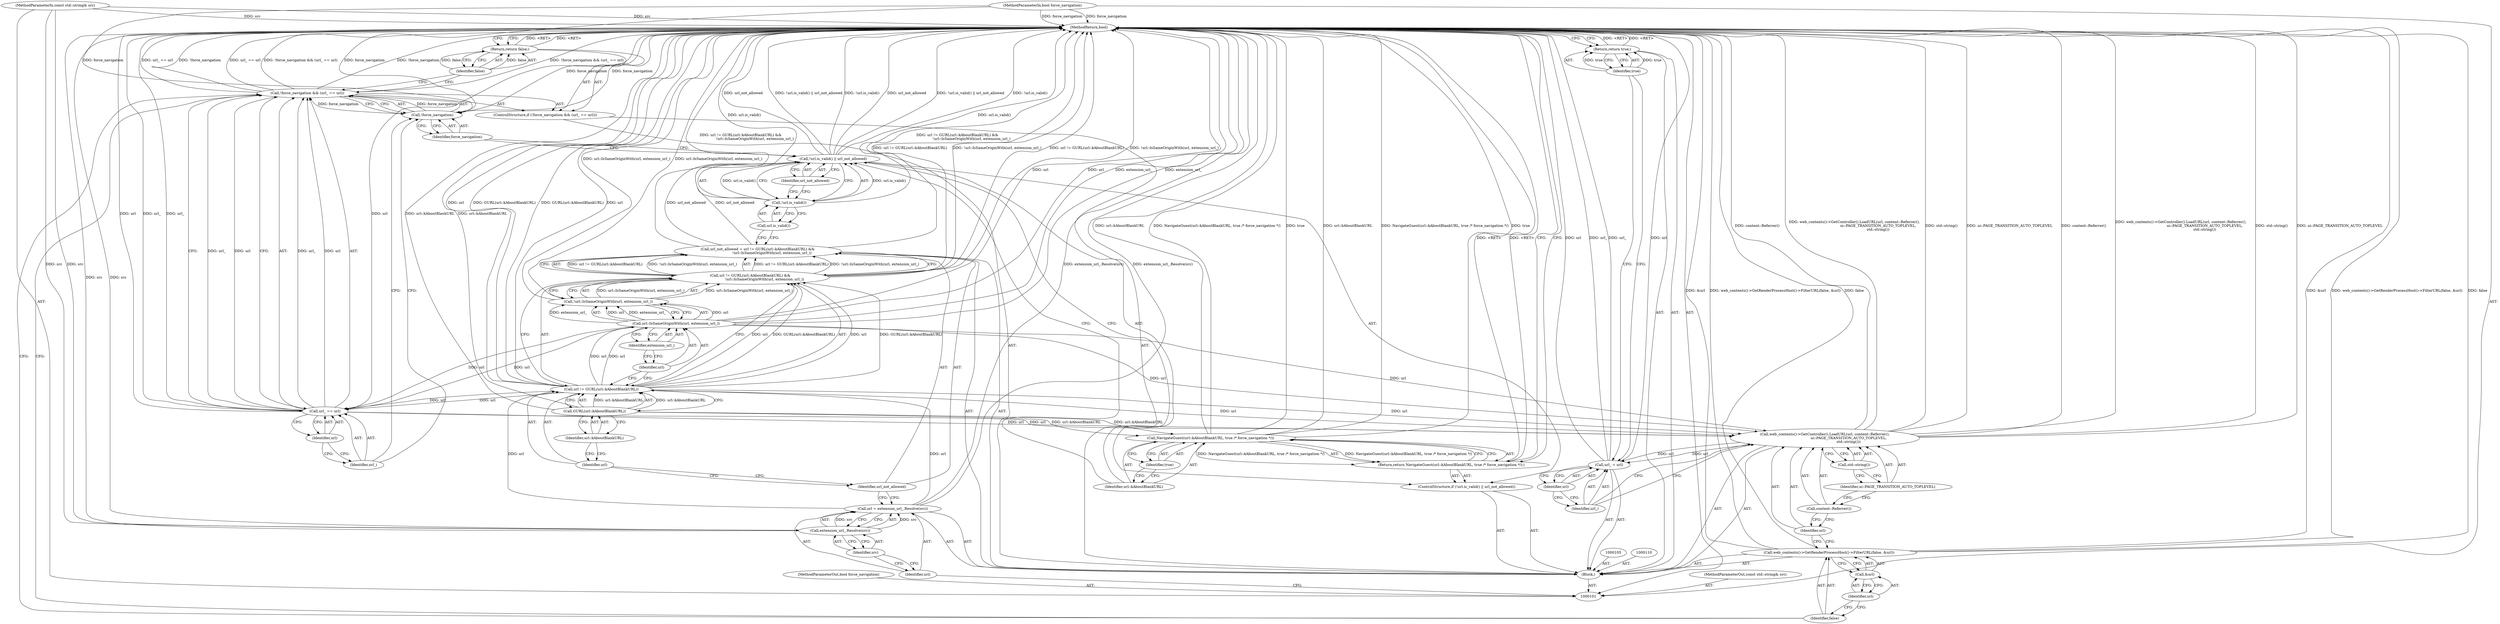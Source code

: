 digraph "0_Chrome_5c437bcc7a51edbef45242c5173cf7871fde2866_2" {
"1000154" [label="(MethodReturn,bool)"];
"1000102" [label="(MethodParameterIn,const std::string& src)"];
"1000233" [label="(MethodParameterOut,const std::string& src)"];
"1000131" [label="(ControlStructure,if (!force_navigation && (url_ == url)))"];
"1000135" [label="(Call,url_ == url)"];
"1000136" [label="(Identifier,url_)"];
"1000137" [label="(Identifier,url)"];
"1000132" [label="(Call,!force_navigation && (url_ == url))"];
"1000133" [label="(Call,!force_navigation)"];
"1000134" [label="(Identifier,force_navigation)"];
"1000139" [label="(Identifier,false)"];
"1000138" [label="(Return,return false;)"];
"1000140" [label="(Call,web_contents()->GetRenderProcessHost()->FilterURL(false, &url))"];
"1000141" [label="(Identifier,false)"];
"1000142" [label="(Call,&url)"];
"1000143" [label="(Identifier,url)"];
"1000144" [label="(Call,web_contents()->GetController().LoadURL(url, content::Referrer(),\n                                          ui::PAGE_TRANSITION_AUTO_TOPLEVEL,\n                                          std::string()))"];
"1000145" [label="(Identifier,url)"];
"1000146" [label="(Call,content::Referrer())"];
"1000147" [label="(Identifier,ui::PAGE_TRANSITION_AUTO_TOPLEVEL)"];
"1000148" [label="(Call,std::string())"];
"1000149" [label="(Call,url_ = url)"];
"1000150" [label="(Identifier,url_)"];
"1000151" [label="(Identifier,url)"];
"1000152" [label="(Return,return true;)"];
"1000153" [label="(Identifier,true)"];
"1000103" [label="(MethodParameterIn,bool force_navigation)"];
"1000234" [label="(MethodParameterOut,bool force_navigation)"];
"1000104" [label="(Block,)"];
"1000108" [label="(Call,extension_url_.Resolve(src))"];
"1000109" [label="(Identifier,src)"];
"1000106" [label="(Call,url = extension_url_.Resolve(src))"];
"1000107" [label="(Identifier,url)"];
"1000113" [label="(Call,url != GURL(url::kAboutBlankURL) &&\n                         !url::IsSameOriginWith(url, extension_url_))"];
"1000114" [label="(Call,url != GURL(url::kAboutBlankURL))"];
"1000115" [label="(Identifier,url)"];
"1000116" [label="(Call,GURL(url::kAboutBlankURL))"];
"1000117" [label="(Identifier,url::kAboutBlankURL)"];
"1000111" [label="(Call,url_not_allowed = url != GURL(url::kAboutBlankURL) &&\n                         !url::IsSameOriginWith(url, extension_url_))"];
"1000112" [label="(Identifier,url_not_allowed)"];
"1000118" [label="(Call,!url::IsSameOriginWith(url, extension_url_))"];
"1000119" [label="(Call,url::IsSameOriginWith(url, extension_url_))"];
"1000120" [label="(Identifier,url)"];
"1000121" [label="(Identifier,extension_url_)"];
"1000126" [label="(Identifier,url_not_allowed)"];
"1000122" [label="(ControlStructure,if (!url.is_valid() || url_not_allowed))"];
"1000123" [label="(Call,!url.is_valid() || url_not_allowed)"];
"1000124" [label="(Call,!url.is_valid())"];
"1000125" [label="(Call,url.is_valid())"];
"1000128" [label="(Call,NavigateGuest(url::kAboutBlankURL, true /* force_navigation */))"];
"1000129" [label="(Identifier,url::kAboutBlankURL)"];
"1000130" [label="(Identifier,true)"];
"1000127" [label="(Return,return NavigateGuest(url::kAboutBlankURL, true /* force_navigation */);)"];
"1000154" -> "1000101"  [label="AST: "];
"1000154" -> "1000127"  [label="CFG: "];
"1000154" -> "1000138"  [label="CFG: "];
"1000154" -> "1000152"  [label="CFG: "];
"1000152" -> "1000154"  [label="DDG: <RET>"];
"1000127" -> "1000154"  [label="DDG: <RET>"];
"1000138" -> "1000154"  [label="DDG: <RET>"];
"1000116" -> "1000154"  [label="DDG: url::kAboutBlankURL"];
"1000140" -> "1000154"  [label="DDG: &url"];
"1000140" -> "1000154"  [label="DDG: web_contents()->GetRenderProcessHost()->FilterURL(false, &url)"];
"1000140" -> "1000154"  [label="DDG: false"];
"1000124" -> "1000154"  [label="DDG: url.is_valid()"];
"1000106" -> "1000154"  [label="DDG: extension_url_.Resolve(src)"];
"1000149" -> "1000154"  [label="DDG: url"];
"1000149" -> "1000154"  [label="DDG: url_"];
"1000113" -> "1000154"  [label="DDG: url != GURL(url::kAboutBlankURL)"];
"1000113" -> "1000154"  [label="DDG: !url::IsSameOriginWith(url, extension_url_)"];
"1000135" -> "1000154"  [label="DDG: url_"];
"1000135" -> "1000154"  [label="DDG: url"];
"1000128" -> "1000154"  [label="DDG: NavigateGuest(url::kAboutBlankURL, true /* force_navigation */)"];
"1000128" -> "1000154"  [label="DDG: true"];
"1000128" -> "1000154"  [label="DDG: url::kAboutBlankURL"];
"1000118" -> "1000154"  [label="DDG: url::IsSameOriginWith(url, extension_url_)"];
"1000144" -> "1000154"  [label="DDG: content::Referrer()"];
"1000144" -> "1000154"  [label="DDG: web_contents()->GetController().LoadURL(url, content::Referrer(),\n                                          ui::PAGE_TRANSITION_AUTO_TOPLEVEL,\n                                          std::string())"];
"1000144" -> "1000154"  [label="DDG: std::string()"];
"1000144" -> "1000154"  [label="DDG: ui::PAGE_TRANSITION_AUTO_TOPLEVEL"];
"1000123" -> "1000154"  [label="DDG: !url.is_valid()"];
"1000123" -> "1000154"  [label="DDG: url_not_allowed"];
"1000123" -> "1000154"  [label="DDG: !url.is_valid() || url_not_allowed"];
"1000132" -> "1000154"  [label="DDG: !force_navigation && (url_ == url)"];
"1000132" -> "1000154"  [label="DDG: !force_navigation"];
"1000132" -> "1000154"  [label="DDG: url_ == url"];
"1000103" -> "1000154"  [label="DDG: force_navigation"];
"1000133" -> "1000154"  [label="DDG: force_navigation"];
"1000114" -> "1000154"  [label="DDG: url"];
"1000114" -> "1000154"  [label="DDG: GURL(url::kAboutBlankURL)"];
"1000119" -> "1000154"  [label="DDG: extension_url_"];
"1000119" -> "1000154"  [label="DDG: url"];
"1000102" -> "1000154"  [label="DDG: src"];
"1000111" -> "1000154"  [label="DDG: url != GURL(url::kAboutBlankURL) &&\n                         !url::IsSameOriginWith(url, extension_url_)"];
"1000108" -> "1000154"  [label="DDG: src"];
"1000102" -> "1000101"  [label="AST: "];
"1000102" -> "1000154"  [label="DDG: src"];
"1000102" -> "1000108"  [label="DDG: src"];
"1000233" -> "1000101"  [label="AST: "];
"1000131" -> "1000104"  [label="AST: "];
"1000132" -> "1000131"  [label="AST: "];
"1000138" -> "1000131"  [label="AST: "];
"1000135" -> "1000132"  [label="AST: "];
"1000135" -> "1000137"  [label="CFG: "];
"1000136" -> "1000135"  [label="AST: "];
"1000137" -> "1000135"  [label="AST: "];
"1000132" -> "1000135"  [label="CFG: "];
"1000135" -> "1000154"  [label="DDG: url_"];
"1000135" -> "1000154"  [label="DDG: url"];
"1000135" -> "1000132"  [label="DDG: url_"];
"1000135" -> "1000132"  [label="DDG: url"];
"1000114" -> "1000135"  [label="DDG: url"];
"1000119" -> "1000135"  [label="DDG: url"];
"1000135" -> "1000144"  [label="DDG: url"];
"1000136" -> "1000135"  [label="AST: "];
"1000136" -> "1000133"  [label="CFG: "];
"1000137" -> "1000136"  [label="CFG: "];
"1000137" -> "1000135"  [label="AST: "];
"1000137" -> "1000136"  [label="CFG: "];
"1000135" -> "1000137"  [label="CFG: "];
"1000132" -> "1000131"  [label="AST: "];
"1000132" -> "1000133"  [label="CFG: "];
"1000132" -> "1000135"  [label="CFG: "];
"1000133" -> "1000132"  [label="AST: "];
"1000135" -> "1000132"  [label="AST: "];
"1000139" -> "1000132"  [label="CFG: "];
"1000141" -> "1000132"  [label="CFG: "];
"1000132" -> "1000154"  [label="DDG: !force_navigation && (url_ == url)"];
"1000132" -> "1000154"  [label="DDG: !force_navigation"];
"1000132" -> "1000154"  [label="DDG: url_ == url"];
"1000133" -> "1000132"  [label="DDG: force_navigation"];
"1000135" -> "1000132"  [label="DDG: url_"];
"1000135" -> "1000132"  [label="DDG: url"];
"1000133" -> "1000132"  [label="AST: "];
"1000133" -> "1000134"  [label="CFG: "];
"1000134" -> "1000133"  [label="AST: "];
"1000136" -> "1000133"  [label="CFG: "];
"1000132" -> "1000133"  [label="CFG: "];
"1000133" -> "1000154"  [label="DDG: force_navigation"];
"1000133" -> "1000132"  [label="DDG: force_navigation"];
"1000103" -> "1000133"  [label="DDG: force_navigation"];
"1000134" -> "1000133"  [label="AST: "];
"1000134" -> "1000123"  [label="CFG: "];
"1000133" -> "1000134"  [label="CFG: "];
"1000139" -> "1000138"  [label="AST: "];
"1000139" -> "1000132"  [label="CFG: "];
"1000138" -> "1000139"  [label="CFG: "];
"1000139" -> "1000138"  [label="DDG: false"];
"1000138" -> "1000131"  [label="AST: "];
"1000138" -> "1000139"  [label="CFG: "];
"1000139" -> "1000138"  [label="AST: "];
"1000154" -> "1000138"  [label="CFG: "];
"1000138" -> "1000154"  [label="DDG: <RET>"];
"1000139" -> "1000138"  [label="DDG: false"];
"1000140" -> "1000104"  [label="AST: "];
"1000140" -> "1000142"  [label="CFG: "];
"1000141" -> "1000140"  [label="AST: "];
"1000142" -> "1000140"  [label="AST: "];
"1000145" -> "1000140"  [label="CFG: "];
"1000140" -> "1000154"  [label="DDG: &url"];
"1000140" -> "1000154"  [label="DDG: web_contents()->GetRenderProcessHost()->FilterURL(false, &url)"];
"1000140" -> "1000154"  [label="DDG: false"];
"1000141" -> "1000140"  [label="AST: "];
"1000141" -> "1000132"  [label="CFG: "];
"1000143" -> "1000141"  [label="CFG: "];
"1000142" -> "1000140"  [label="AST: "];
"1000142" -> "1000143"  [label="CFG: "];
"1000143" -> "1000142"  [label="AST: "];
"1000140" -> "1000142"  [label="CFG: "];
"1000143" -> "1000142"  [label="AST: "];
"1000143" -> "1000141"  [label="CFG: "];
"1000142" -> "1000143"  [label="CFG: "];
"1000144" -> "1000104"  [label="AST: "];
"1000144" -> "1000148"  [label="CFG: "];
"1000145" -> "1000144"  [label="AST: "];
"1000146" -> "1000144"  [label="AST: "];
"1000147" -> "1000144"  [label="AST: "];
"1000148" -> "1000144"  [label="AST: "];
"1000150" -> "1000144"  [label="CFG: "];
"1000144" -> "1000154"  [label="DDG: content::Referrer()"];
"1000144" -> "1000154"  [label="DDG: web_contents()->GetController().LoadURL(url, content::Referrer(),\n                                          ui::PAGE_TRANSITION_AUTO_TOPLEVEL,\n                                          std::string())"];
"1000144" -> "1000154"  [label="DDG: std::string()"];
"1000144" -> "1000154"  [label="DDG: ui::PAGE_TRANSITION_AUTO_TOPLEVEL"];
"1000114" -> "1000144"  [label="DDG: url"];
"1000119" -> "1000144"  [label="DDG: url"];
"1000135" -> "1000144"  [label="DDG: url"];
"1000144" -> "1000149"  [label="DDG: url"];
"1000145" -> "1000144"  [label="AST: "];
"1000145" -> "1000140"  [label="CFG: "];
"1000146" -> "1000145"  [label="CFG: "];
"1000146" -> "1000144"  [label="AST: "];
"1000146" -> "1000145"  [label="CFG: "];
"1000147" -> "1000146"  [label="CFG: "];
"1000147" -> "1000144"  [label="AST: "];
"1000147" -> "1000146"  [label="CFG: "];
"1000148" -> "1000147"  [label="CFG: "];
"1000148" -> "1000144"  [label="AST: "];
"1000148" -> "1000147"  [label="CFG: "];
"1000144" -> "1000148"  [label="CFG: "];
"1000149" -> "1000104"  [label="AST: "];
"1000149" -> "1000151"  [label="CFG: "];
"1000150" -> "1000149"  [label="AST: "];
"1000151" -> "1000149"  [label="AST: "];
"1000153" -> "1000149"  [label="CFG: "];
"1000149" -> "1000154"  [label="DDG: url"];
"1000149" -> "1000154"  [label="DDG: url_"];
"1000144" -> "1000149"  [label="DDG: url"];
"1000150" -> "1000149"  [label="AST: "];
"1000150" -> "1000144"  [label="CFG: "];
"1000151" -> "1000150"  [label="CFG: "];
"1000151" -> "1000149"  [label="AST: "];
"1000151" -> "1000150"  [label="CFG: "];
"1000149" -> "1000151"  [label="CFG: "];
"1000152" -> "1000104"  [label="AST: "];
"1000152" -> "1000153"  [label="CFG: "];
"1000153" -> "1000152"  [label="AST: "];
"1000154" -> "1000152"  [label="CFG: "];
"1000152" -> "1000154"  [label="DDG: <RET>"];
"1000153" -> "1000152"  [label="DDG: true"];
"1000153" -> "1000152"  [label="AST: "];
"1000153" -> "1000149"  [label="CFG: "];
"1000152" -> "1000153"  [label="CFG: "];
"1000153" -> "1000152"  [label="DDG: true"];
"1000103" -> "1000101"  [label="AST: "];
"1000103" -> "1000154"  [label="DDG: force_navigation"];
"1000103" -> "1000133"  [label="DDG: force_navigation"];
"1000234" -> "1000101"  [label="AST: "];
"1000104" -> "1000101"  [label="AST: "];
"1000105" -> "1000104"  [label="AST: "];
"1000106" -> "1000104"  [label="AST: "];
"1000110" -> "1000104"  [label="AST: "];
"1000111" -> "1000104"  [label="AST: "];
"1000122" -> "1000104"  [label="AST: "];
"1000131" -> "1000104"  [label="AST: "];
"1000140" -> "1000104"  [label="AST: "];
"1000144" -> "1000104"  [label="AST: "];
"1000149" -> "1000104"  [label="AST: "];
"1000152" -> "1000104"  [label="AST: "];
"1000108" -> "1000106"  [label="AST: "];
"1000108" -> "1000109"  [label="CFG: "];
"1000109" -> "1000108"  [label="AST: "];
"1000106" -> "1000108"  [label="CFG: "];
"1000108" -> "1000154"  [label="DDG: src"];
"1000108" -> "1000106"  [label="DDG: src"];
"1000102" -> "1000108"  [label="DDG: src"];
"1000109" -> "1000108"  [label="AST: "];
"1000109" -> "1000107"  [label="CFG: "];
"1000108" -> "1000109"  [label="CFG: "];
"1000106" -> "1000104"  [label="AST: "];
"1000106" -> "1000108"  [label="CFG: "];
"1000107" -> "1000106"  [label="AST: "];
"1000108" -> "1000106"  [label="AST: "];
"1000112" -> "1000106"  [label="CFG: "];
"1000106" -> "1000154"  [label="DDG: extension_url_.Resolve(src)"];
"1000108" -> "1000106"  [label="DDG: src"];
"1000106" -> "1000114"  [label="DDG: url"];
"1000107" -> "1000106"  [label="AST: "];
"1000107" -> "1000101"  [label="CFG: "];
"1000109" -> "1000107"  [label="CFG: "];
"1000113" -> "1000111"  [label="AST: "];
"1000113" -> "1000114"  [label="CFG: "];
"1000113" -> "1000118"  [label="CFG: "];
"1000114" -> "1000113"  [label="AST: "];
"1000118" -> "1000113"  [label="AST: "];
"1000111" -> "1000113"  [label="CFG: "];
"1000113" -> "1000154"  [label="DDG: url != GURL(url::kAboutBlankURL)"];
"1000113" -> "1000154"  [label="DDG: !url::IsSameOriginWith(url, extension_url_)"];
"1000113" -> "1000111"  [label="DDG: url != GURL(url::kAboutBlankURL)"];
"1000113" -> "1000111"  [label="DDG: !url::IsSameOriginWith(url, extension_url_)"];
"1000114" -> "1000113"  [label="DDG: url"];
"1000114" -> "1000113"  [label="DDG: GURL(url::kAboutBlankURL)"];
"1000118" -> "1000113"  [label="DDG: url::IsSameOriginWith(url, extension_url_)"];
"1000114" -> "1000113"  [label="AST: "];
"1000114" -> "1000116"  [label="CFG: "];
"1000115" -> "1000114"  [label="AST: "];
"1000116" -> "1000114"  [label="AST: "];
"1000120" -> "1000114"  [label="CFG: "];
"1000113" -> "1000114"  [label="CFG: "];
"1000114" -> "1000154"  [label="DDG: url"];
"1000114" -> "1000154"  [label="DDG: GURL(url::kAboutBlankURL)"];
"1000114" -> "1000113"  [label="DDG: url"];
"1000114" -> "1000113"  [label="DDG: GURL(url::kAboutBlankURL)"];
"1000106" -> "1000114"  [label="DDG: url"];
"1000116" -> "1000114"  [label="DDG: url::kAboutBlankURL"];
"1000114" -> "1000119"  [label="DDG: url"];
"1000114" -> "1000135"  [label="DDG: url"];
"1000114" -> "1000144"  [label="DDG: url"];
"1000115" -> "1000114"  [label="AST: "];
"1000115" -> "1000112"  [label="CFG: "];
"1000117" -> "1000115"  [label="CFG: "];
"1000116" -> "1000114"  [label="AST: "];
"1000116" -> "1000117"  [label="CFG: "];
"1000117" -> "1000116"  [label="AST: "];
"1000114" -> "1000116"  [label="CFG: "];
"1000116" -> "1000154"  [label="DDG: url::kAboutBlankURL"];
"1000116" -> "1000114"  [label="DDG: url::kAboutBlankURL"];
"1000116" -> "1000128"  [label="DDG: url::kAboutBlankURL"];
"1000117" -> "1000116"  [label="AST: "];
"1000117" -> "1000115"  [label="CFG: "];
"1000116" -> "1000117"  [label="CFG: "];
"1000111" -> "1000104"  [label="AST: "];
"1000111" -> "1000113"  [label="CFG: "];
"1000112" -> "1000111"  [label="AST: "];
"1000113" -> "1000111"  [label="AST: "];
"1000125" -> "1000111"  [label="CFG: "];
"1000111" -> "1000154"  [label="DDG: url != GURL(url::kAboutBlankURL) &&\n                         !url::IsSameOriginWith(url, extension_url_)"];
"1000113" -> "1000111"  [label="DDG: url != GURL(url::kAboutBlankURL)"];
"1000113" -> "1000111"  [label="DDG: !url::IsSameOriginWith(url, extension_url_)"];
"1000111" -> "1000123"  [label="DDG: url_not_allowed"];
"1000112" -> "1000111"  [label="AST: "];
"1000112" -> "1000106"  [label="CFG: "];
"1000115" -> "1000112"  [label="CFG: "];
"1000118" -> "1000113"  [label="AST: "];
"1000118" -> "1000119"  [label="CFG: "];
"1000119" -> "1000118"  [label="AST: "];
"1000113" -> "1000118"  [label="CFG: "];
"1000118" -> "1000154"  [label="DDG: url::IsSameOriginWith(url, extension_url_)"];
"1000118" -> "1000113"  [label="DDG: url::IsSameOriginWith(url, extension_url_)"];
"1000119" -> "1000118"  [label="DDG: url"];
"1000119" -> "1000118"  [label="DDG: extension_url_"];
"1000119" -> "1000118"  [label="AST: "];
"1000119" -> "1000121"  [label="CFG: "];
"1000120" -> "1000119"  [label="AST: "];
"1000121" -> "1000119"  [label="AST: "];
"1000118" -> "1000119"  [label="CFG: "];
"1000119" -> "1000154"  [label="DDG: extension_url_"];
"1000119" -> "1000154"  [label="DDG: url"];
"1000119" -> "1000118"  [label="DDG: url"];
"1000119" -> "1000118"  [label="DDG: extension_url_"];
"1000114" -> "1000119"  [label="DDG: url"];
"1000119" -> "1000135"  [label="DDG: url"];
"1000119" -> "1000144"  [label="DDG: url"];
"1000120" -> "1000119"  [label="AST: "];
"1000120" -> "1000114"  [label="CFG: "];
"1000121" -> "1000120"  [label="CFG: "];
"1000121" -> "1000119"  [label="AST: "];
"1000121" -> "1000120"  [label="CFG: "];
"1000119" -> "1000121"  [label="CFG: "];
"1000126" -> "1000123"  [label="AST: "];
"1000126" -> "1000124"  [label="CFG: "];
"1000123" -> "1000126"  [label="CFG: "];
"1000122" -> "1000104"  [label="AST: "];
"1000123" -> "1000122"  [label="AST: "];
"1000127" -> "1000122"  [label="AST: "];
"1000123" -> "1000122"  [label="AST: "];
"1000123" -> "1000124"  [label="CFG: "];
"1000123" -> "1000126"  [label="CFG: "];
"1000124" -> "1000123"  [label="AST: "];
"1000126" -> "1000123"  [label="AST: "];
"1000129" -> "1000123"  [label="CFG: "];
"1000134" -> "1000123"  [label="CFG: "];
"1000123" -> "1000154"  [label="DDG: !url.is_valid()"];
"1000123" -> "1000154"  [label="DDG: url_not_allowed"];
"1000123" -> "1000154"  [label="DDG: !url.is_valid() || url_not_allowed"];
"1000124" -> "1000123"  [label="DDG: url.is_valid()"];
"1000111" -> "1000123"  [label="DDG: url_not_allowed"];
"1000124" -> "1000123"  [label="AST: "];
"1000124" -> "1000125"  [label="CFG: "];
"1000125" -> "1000124"  [label="AST: "];
"1000126" -> "1000124"  [label="CFG: "];
"1000123" -> "1000124"  [label="CFG: "];
"1000124" -> "1000154"  [label="DDG: url.is_valid()"];
"1000124" -> "1000123"  [label="DDG: url.is_valid()"];
"1000125" -> "1000124"  [label="AST: "];
"1000125" -> "1000111"  [label="CFG: "];
"1000124" -> "1000125"  [label="CFG: "];
"1000128" -> "1000127"  [label="AST: "];
"1000128" -> "1000130"  [label="CFG: "];
"1000129" -> "1000128"  [label="AST: "];
"1000130" -> "1000128"  [label="AST: "];
"1000127" -> "1000128"  [label="CFG: "];
"1000128" -> "1000154"  [label="DDG: NavigateGuest(url::kAboutBlankURL, true /* force_navigation */)"];
"1000128" -> "1000154"  [label="DDG: true"];
"1000128" -> "1000154"  [label="DDG: url::kAboutBlankURL"];
"1000128" -> "1000127"  [label="DDG: NavigateGuest(url::kAboutBlankURL, true /* force_navigation */)"];
"1000116" -> "1000128"  [label="DDG: url::kAboutBlankURL"];
"1000129" -> "1000128"  [label="AST: "];
"1000129" -> "1000123"  [label="CFG: "];
"1000130" -> "1000129"  [label="CFG: "];
"1000130" -> "1000128"  [label="AST: "];
"1000130" -> "1000129"  [label="CFG: "];
"1000128" -> "1000130"  [label="CFG: "];
"1000127" -> "1000122"  [label="AST: "];
"1000127" -> "1000128"  [label="CFG: "];
"1000128" -> "1000127"  [label="AST: "];
"1000154" -> "1000127"  [label="CFG: "];
"1000127" -> "1000154"  [label="DDG: <RET>"];
"1000128" -> "1000127"  [label="DDG: NavigateGuest(url::kAboutBlankURL, true /* force_navigation */)"];
}
